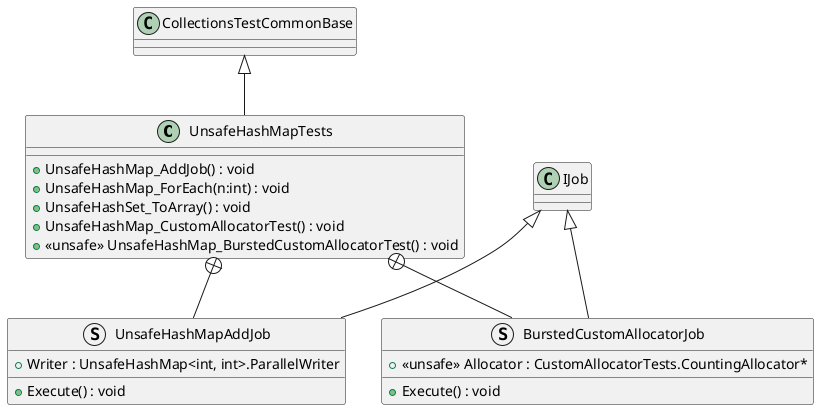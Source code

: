 @startuml
class UnsafeHashMapTests {
    + UnsafeHashMap_AddJob() : void
    + UnsafeHashMap_ForEach(n:int) : void
    + UnsafeHashSet_ToArray() : void
    + UnsafeHashMap_CustomAllocatorTest() : void
    + <<unsafe>> UnsafeHashMap_BurstedCustomAllocatorTest() : void
}
struct UnsafeHashMapAddJob {
    + Writer : UnsafeHashMap<int, int>.ParallelWriter
    + Execute() : void
}
struct BurstedCustomAllocatorJob {
    + <<unsafe>> Allocator : CustomAllocatorTests.CountingAllocator*
    + Execute() : void
}
CollectionsTestCommonBase <|-- UnsafeHashMapTests
UnsafeHashMapTests +-- UnsafeHashMapAddJob
IJob <|-- UnsafeHashMapAddJob
UnsafeHashMapTests +-- BurstedCustomAllocatorJob
IJob <|-- BurstedCustomAllocatorJob
@enduml
